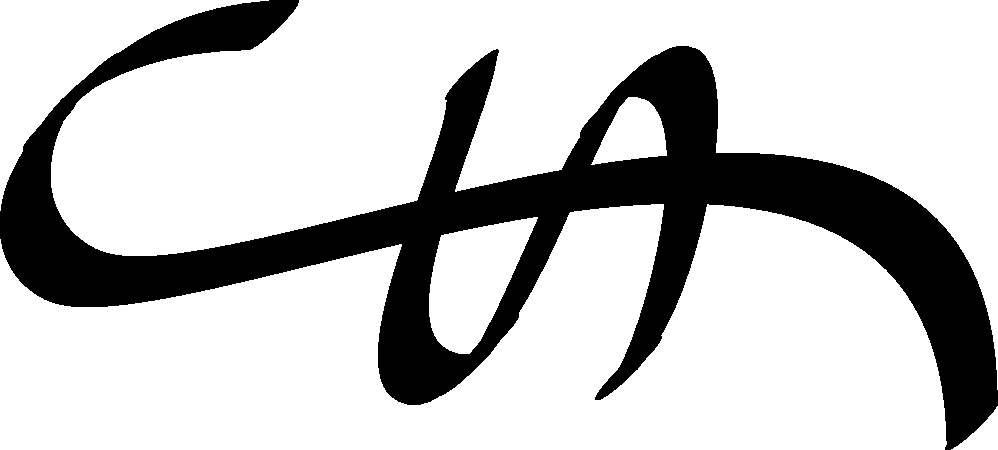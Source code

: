 unitsize(5);
pen slanty = makepen(scale(5)*slant(1.0)*xscale(0.333)*circle((0,0),2.5));
currentpen = slanty;
path body = (20,25){W}..(0,0).. tension 2 and 1 ..{S}(90,-15);
draw(body);
path legs = (40,15){S}.. tension 2 ..(35,-15).. tension 2 ..(60,15).. tension 2 and 3 ..(55,-15);
draw(shift(0,5)*legs);

